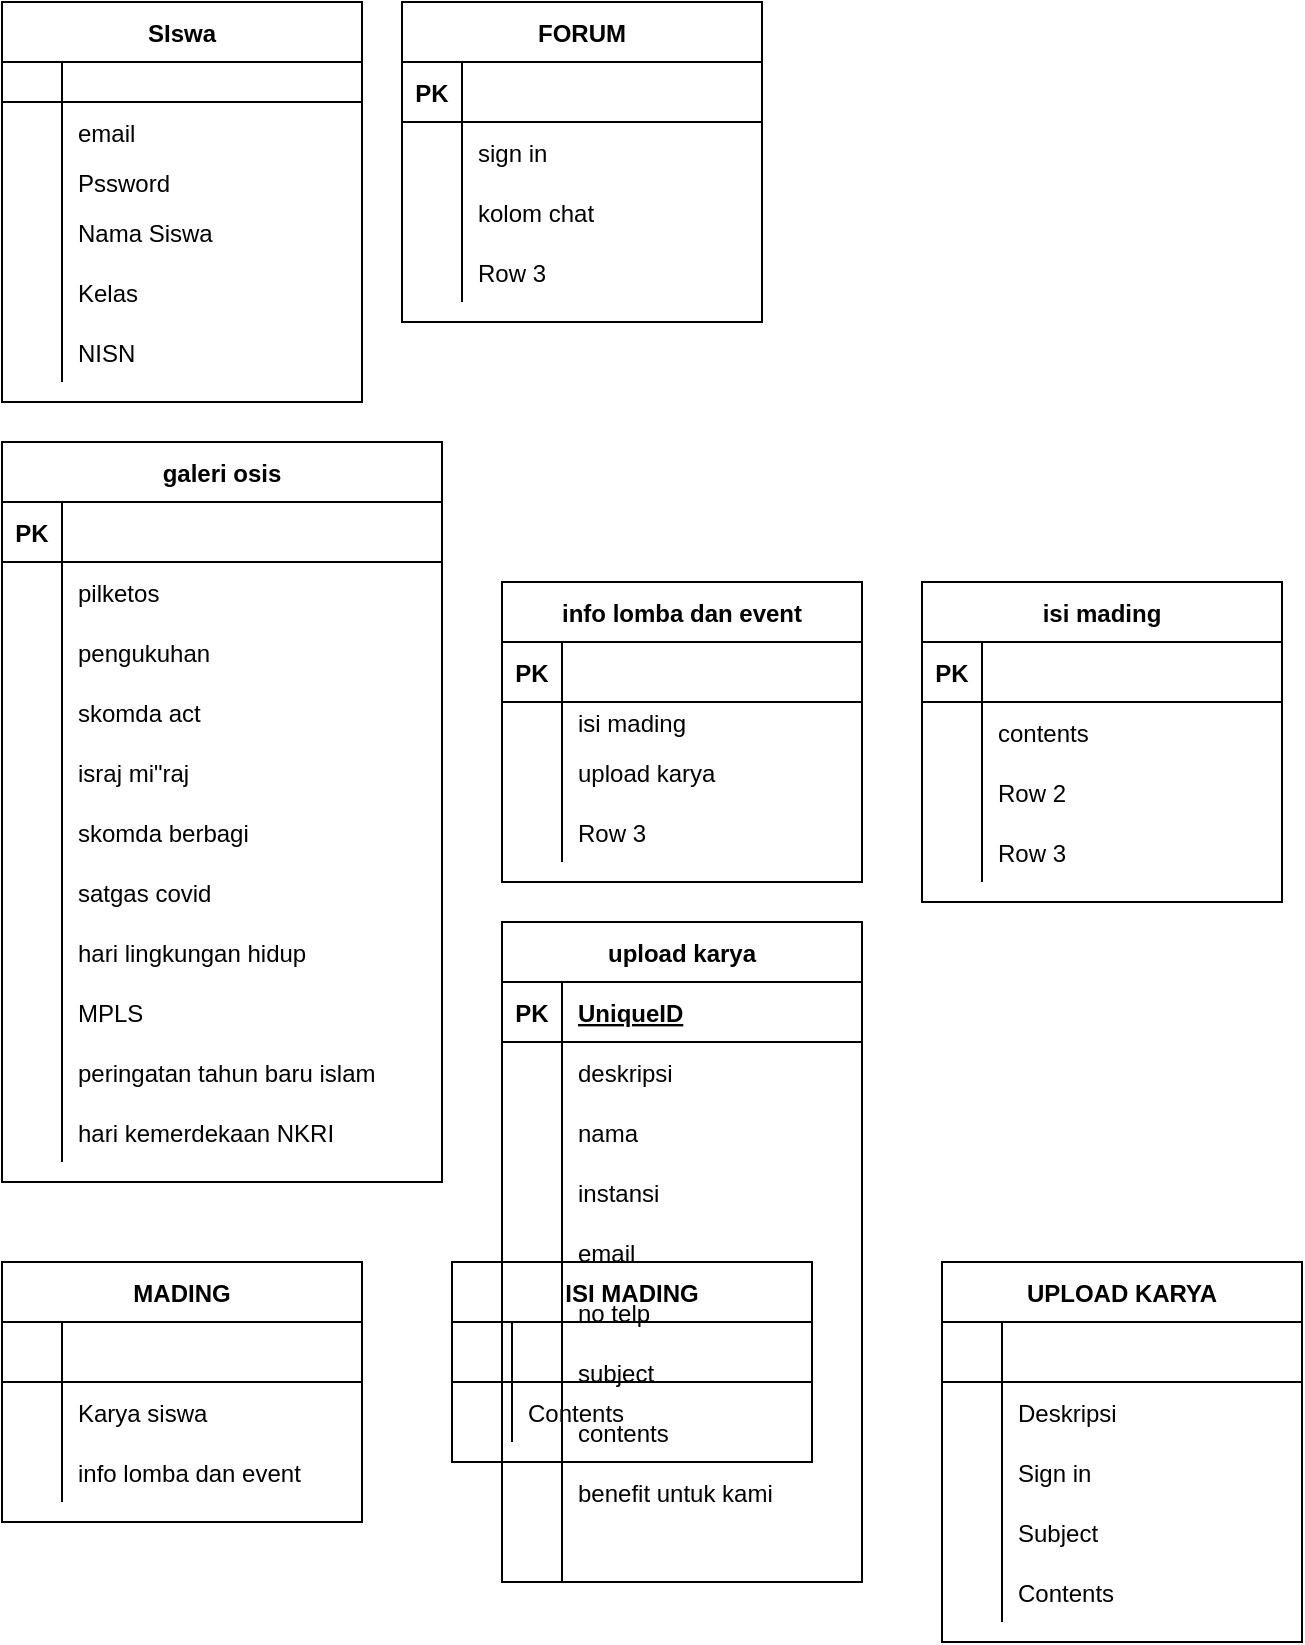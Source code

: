 <mxfile version="15.1.4" type="github">
  <diagram id="heyDnT-MD-f0kGU7w2JP" name="Page-1">
    <mxGraphModel dx="2035" dy="643" grid="1" gridSize="10" guides="1" tooltips="1" connect="1" arrows="1" fold="1" page="1" pageScale="1" pageWidth="850" pageHeight="1100" math="0" shadow="0">
      <root>
        <mxCell id="0" />
        <mxCell id="1" parent="0" />
        <mxCell id="hjJ_T7TfcstUG2nuirOJ-7" value="SIswa" style="shape=table;startSize=30;container=1;collapsible=1;childLayout=tableLayout;fixedRows=1;rowLines=0;fontStyle=1;align=center;resizeLast=1;" parent="1" vertex="1">
          <mxGeometry x="-830" y="10" width="180" height="200" as="geometry" />
        </mxCell>
        <mxCell id="hjJ_T7TfcstUG2nuirOJ-8" value="" style="shape=partialRectangle;collapsible=0;dropTarget=0;pointerEvents=0;fillColor=none;top=0;left=0;bottom=1;right=0;points=[[0,0.5],[1,0.5]];portConstraint=eastwest;" parent="hjJ_T7TfcstUG2nuirOJ-7" vertex="1">
          <mxGeometry y="30" width="180" height="20" as="geometry" />
        </mxCell>
        <mxCell id="hjJ_T7TfcstUG2nuirOJ-9" value="" style="shape=partialRectangle;connectable=0;fillColor=none;top=0;left=0;bottom=0;right=0;fontStyle=1;overflow=hidden;" parent="hjJ_T7TfcstUG2nuirOJ-8" vertex="1">
          <mxGeometry width="30" height="20" as="geometry" />
        </mxCell>
        <mxCell id="hjJ_T7TfcstUG2nuirOJ-10" value="" style="shape=partialRectangle;connectable=0;fillColor=none;top=0;left=0;bottom=0;right=0;align=left;spacingLeft=6;fontStyle=5;overflow=hidden;" parent="hjJ_T7TfcstUG2nuirOJ-8" vertex="1">
          <mxGeometry x="30" width="150" height="20" as="geometry" />
        </mxCell>
        <mxCell id="hjJ_T7TfcstUG2nuirOJ-11" value="" style="shape=partialRectangle;collapsible=0;dropTarget=0;pointerEvents=0;fillColor=none;top=0;left=0;bottom=0;right=0;points=[[0,0.5],[1,0.5]];portConstraint=eastwest;" parent="hjJ_T7TfcstUG2nuirOJ-7" vertex="1">
          <mxGeometry y="50" width="180" height="30" as="geometry" />
        </mxCell>
        <mxCell id="hjJ_T7TfcstUG2nuirOJ-12" value="" style="shape=partialRectangle;connectable=0;fillColor=none;top=0;left=0;bottom=0;right=0;editable=1;overflow=hidden;" parent="hjJ_T7TfcstUG2nuirOJ-11" vertex="1">
          <mxGeometry width="30" height="30" as="geometry" />
        </mxCell>
        <mxCell id="hjJ_T7TfcstUG2nuirOJ-13" value="email" style="shape=partialRectangle;connectable=0;fillColor=none;top=0;left=0;bottom=0;right=0;align=left;spacingLeft=6;overflow=hidden;" parent="hjJ_T7TfcstUG2nuirOJ-11" vertex="1">
          <mxGeometry x="30" width="150" height="30" as="geometry" />
        </mxCell>
        <mxCell id="hjJ_T7TfcstUG2nuirOJ-14" value="" style="shape=partialRectangle;collapsible=0;dropTarget=0;pointerEvents=0;fillColor=none;top=0;left=0;bottom=0;right=0;points=[[0,0.5],[1,0.5]];portConstraint=eastwest;" parent="hjJ_T7TfcstUG2nuirOJ-7" vertex="1">
          <mxGeometry y="80" width="180" height="20" as="geometry" />
        </mxCell>
        <mxCell id="hjJ_T7TfcstUG2nuirOJ-15" value="" style="shape=partialRectangle;connectable=0;fillColor=none;top=0;left=0;bottom=0;right=0;editable=1;overflow=hidden;" parent="hjJ_T7TfcstUG2nuirOJ-14" vertex="1">
          <mxGeometry width="30" height="20" as="geometry" />
        </mxCell>
        <mxCell id="hjJ_T7TfcstUG2nuirOJ-16" value="Pssword" style="shape=partialRectangle;connectable=0;fillColor=none;top=0;left=0;bottom=0;right=0;align=left;spacingLeft=6;overflow=hidden;" parent="hjJ_T7TfcstUG2nuirOJ-14" vertex="1">
          <mxGeometry x="30" width="150" height="20" as="geometry" />
        </mxCell>
        <mxCell id="hjJ_T7TfcstUG2nuirOJ-17" value="" style="shape=partialRectangle;collapsible=0;dropTarget=0;pointerEvents=0;fillColor=none;top=0;left=0;bottom=0;right=0;points=[[0,0.5],[1,0.5]];portConstraint=eastwest;" parent="hjJ_T7TfcstUG2nuirOJ-7" vertex="1">
          <mxGeometry y="100" width="180" height="30" as="geometry" />
        </mxCell>
        <mxCell id="hjJ_T7TfcstUG2nuirOJ-18" value="" style="shape=partialRectangle;connectable=0;fillColor=none;top=0;left=0;bottom=0;right=0;editable=1;overflow=hidden;" parent="hjJ_T7TfcstUG2nuirOJ-17" vertex="1">
          <mxGeometry width="30" height="30" as="geometry" />
        </mxCell>
        <mxCell id="hjJ_T7TfcstUG2nuirOJ-19" value="Nama Siswa" style="shape=partialRectangle;connectable=0;fillColor=none;top=0;left=0;bottom=0;right=0;align=left;spacingLeft=6;overflow=hidden;" parent="hjJ_T7TfcstUG2nuirOJ-17" vertex="1">
          <mxGeometry x="30" width="150" height="30" as="geometry" />
        </mxCell>
        <mxCell id="hjJ_T7TfcstUG2nuirOJ-20" style="shape=partialRectangle;collapsible=0;dropTarget=0;pointerEvents=0;fillColor=none;top=0;left=0;bottom=0;right=0;points=[[0,0.5],[1,0.5]];portConstraint=eastwest;" parent="hjJ_T7TfcstUG2nuirOJ-7" vertex="1">
          <mxGeometry y="130" width="180" height="30" as="geometry" />
        </mxCell>
        <mxCell id="hjJ_T7TfcstUG2nuirOJ-21" style="shape=partialRectangle;connectable=0;fillColor=none;top=0;left=0;bottom=0;right=0;editable=1;overflow=hidden;" parent="hjJ_T7TfcstUG2nuirOJ-20" vertex="1">
          <mxGeometry width="30" height="30" as="geometry" />
        </mxCell>
        <mxCell id="hjJ_T7TfcstUG2nuirOJ-22" value="Kelas" style="shape=partialRectangle;connectable=0;fillColor=none;top=0;left=0;bottom=0;right=0;align=left;spacingLeft=6;overflow=hidden;" parent="hjJ_T7TfcstUG2nuirOJ-20" vertex="1">
          <mxGeometry x="30" width="150" height="30" as="geometry" />
        </mxCell>
        <mxCell id="hjJ_T7TfcstUG2nuirOJ-23" style="shape=partialRectangle;collapsible=0;dropTarget=0;pointerEvents=0;fillColor=none;top=0;left=0;bottom=0;right=0;points=[[0,0.5],[1,0.5]];portConstraint=eastwest;" parent="hjJ_T7TfcstUG2nuirOJ-7" vertex="1">
          <mxGeometry y="160" width="180" height="30" as="geometry" />
        </mxCell>
        <mxCell id="hjJ_T7TfcstUG2nuirOJ-24" style="shape=partialRectangle;connectable=0;fillColor=none;top=0;left=0;bottom=0;right=0;editable=1;overflow=hidden;" parent="hjJ_T7TfcstUG2nuirOJ-23" vertex="1">
          <mxGeometry width="30" height="30" as="geometry" />
        </mxCell>
        <mxCell id="hjJ_T7TfcstUG2nuirOJ-25" value="NISN" style="shape=partialRectangle;connectable=0;fillColor=none;top=0;left=0;bottom=0;right=0;align=left;spacingLeft=6;overflow=hidden;" parent="hjJ_T7TfcstUG2nuirOJ-23" vertex="1">
          <mxGeometry x="30" width="150" height="30" as="geometry" />
        </mxCell>
        <mxCell id="hjJ_T7TfcstUG2nuirOJ-52" value="galeri osis" style="shape=table;startSize=30;container=1;collapsible=1;childLayout=tableLayout;fixedRows=1;rowLines=0;fontStyle=1;align=center;resizeLast=1;fontColor=#000000;" parent="1" vertex="1">
          <mxGeometry x="-830" y="230" width="220" height="370" as="geometry" />
        </mxCell>
        <mxCell id="hjJ_T7TfcstUG2nuirOJ-53" value="" style="shape=partialRectangle;collapsible=0;dropTarget=0;pointerEvents=0;fillColor=none;top=0;left=0;bottom=1;right=0;points=[[0,0.5],[1,0.5]];portConstraint=eastwest;" parent="hjJ_T7TfcstUG2nuirOJ-52" vertex="1">
          <mxGeometry y="30" width="220" height="30" as="geometry" />
        </mxCell>
        <mxCell id="hjJ_T7TfcstUG2nuirOJ-54" value="PK" style="shape=partialRectangle;connectable=0;fillColor=none;top=0;left=0;bottom=0;right=0;fontStyle=1;overflow=hidden;" parent="hjJ_T7TfcstUG2nuirOJ-53" vertex="1">
          <mxGeometry width="30" height="30" as="geometry" />
        </mxCell>
        <mxCell id="hjJ_T7TfcstUG2nuirOJ-55" value="" style="shape=partialRectangle;connectable=0;fillColor=none;top=0;left=0;bottom=0;right=0;align=left;spacingLeft=6;fontStyle=5;overflow=hidden;" parent="hjJ_T7TfcstUG2nuirOJ-53" vertex="1">
          <mxGeometry x="30" width="190" height="30" as="geometry" />
        </mxCell>
        <mxCell id="hjJ_T7TfcstUG2nuirOJ-56" value="" style="shape=partialRectangle;collapsible=0;dropTarget=0;pointerEvents=0;fillColor=none;top=0;left=0;bottom=0;right=0;points=[[0,0.5],[1,0.5]];portConstraint=eastwest;" parent="hjJ_T7TfcstUG2nuirOJ-52" vertex="1">
          <mxGeometry y="60" width="220" height="30" as="geometry" />
        </mxCell>
        <mxCell id="hjJ_T7TfcstUG2nuirOJ-57" value="" style="shape=partialRectangle;connectable=0;fillColor=none;top=0;left=0;bottom=0;right=0;editable=1;overflow=hidden;" parent="hjJ_T7TfcstUG2nuirOJ-56" vertex="1">
          <mxGeometry width="30" height="30" as="geometry" />
        </mxCell>
        <mxCell id="hjJ_T7TfcstUG2nuirOJ-58" value="pilketos" style="shape=partialRectangle;connectable=0;fillColor=none;top=0;left=0;bottom=0;right=0;align=left;spacingLeft=6;overflow=hidden;" parent="hjJ_T7TfcstUG2nuirOJ-56" vertex="1">
          <mxGeometry x="30" width="190" height="30" as="geometry" />
        </mxCell>
        <mxCell id="hjJ_T7TfcstUG2nuirOJ-59" value="" style="shape=partialRectangle;collapsible=0;dropTarget=0;pointerEvents=0;fillColor=none;top=0;left=0;bottom=0;right=0;points=[[0,0.5],[1,0.5]];portConstraint=eastwest;" parent="hjJ_T7TfcstUG2nuirOJ-52" vertex="1">
          <mxGeometry y="90" width="220" height="30" as="geometry" />
        </mxCell>
        <mxCell id="hjJ_T7TfcstUG2nuirOJ-60" value="" style="shape=partialRectangle;connectable=0;fillColor=none;top=0;left=0;bottom=0;right=0;editable=1;overflow=hidden;" parent="hjJ_T7TfcstUG2nuirOJ-59" vertex="1">
          <mxGeometry width="30" height="30" as="geometry" />
        </mxCell>
        <mxCell id="hjJ_T7TfcstUG2nuirOJ-61" value="pengukuhan" style="shape=partialRectangle;connectable=0;fillColor=none;top=0;left=0;bottom=0;right=0;align=left;spacingLeft=6;overflow=hidden;" parent="hjJ_T7TfcstUG2nuirOJ-59" vertex="1">
          <mxGeometry x="30" width="190" height="30" as="geometry" />
        </mxCell>
        <mxCell id="hjJ_T7TfcstUG2nuirOJ-62" value="" style="shape=partialRectangle;collapsible=0;dropTarget=0;pointerEvents=0;fillColor=none;top=0;left=0;bottom=0;right=0;points=[[0,0.5],[1,0.5]];portConstraint=eastwest;" parent="hjJ_T7TfcstUG2nuirOJ-52" vertex="1">
          <mxGeometry y="120" width="220" height="30" as="geometry" />
        </mxCell>
        <mxCell id="hjJ_T7TfcstUG2nuirOJ-63" value="" style="shape=partialRectangle;connectable=0;fillColor=none;top=0;left=0;bottom=0;right=0;editable=1;overflow=hidden;" parent="hjJ_T7TfcstUG2nuirOJ-62" vertex="1">
          <mxGeometry width="30" height="30" as="geometry" />
        </mxCell>
        <mxCell id="hjJ_T7TfcstUG2nuirOJ-64" value="skomda act" style="shape=partialRectangle;connectable=0;fillColor=none;top=0;left=0;bottom=0;right=0;align=left;spacingLeft=6;overflow=hidden;" parent="hjJ_T7TfcstUG2nuirOJ-62" vertex="1">
          <mxGeometry x="30" width="190" height="30" as="geometry" />
        </mxCell>
        <mxCell id="hjJ_T7TfcstUG2nuirOJ-65" style="shape=partialRectangle;collapsible=0;dropTarget=0;pointerEvents=0;fillColor=none;top=0;left=0;bottom=0;right=0;points=[[0,0.5],[1,0.5]];portConstraint=eastwest;" parent="hjJ_T7TfcstUG2nuirOJ-52" vertex="1">
          <mxGeometry y="150" width="220" height="30" as="geometry" />
        </mxCell>
        <mxCell id="hjJ_T7TfcstUG2nuirOJ-66" style="shape=partialRectangle;connectable=0;fillColor=none;top=0;left=0;bottom=0;right=0;editable=1;overflow=hidden;" parent="hjJ_T7TfcstUG2nuirOJ-65" vertex="1">
          <mxGeometry width="30" height="30" as="geometry" />
        </mxCell>
        <mxCell id="hjJ_T7TfcstUG2nuirOJ-67" value="israj mi&quot;raj" style="shape=partialRectangle;connectable=0;fillColor=none;top=0;left=0;bottom=0;right=0;align=left;spacingLeft=6;overflow=hidden;" parent="hjJ_T7TfcstUG2nuirOJ-65" vertex="1">
          <mxGeometry x="30" width="190" height="30" as="geometry" />
        </mxCell>
        <mxCell id="hjJ_T7TfcstUG2nuirOJ-68" style="shape=partialRectangle;collapsible=0;dropTarget=0;pointerEvents=0;fillColor=none;top=0;left=0;bottom=0;right=0;points=[[0,0.5],[1,0.5]];portConstraint=eastwest;" parent="hjJ_T7TfcstUG2nuirOJ-52" vertex="1">
          <mxGeometry y="180" width="220" height="30" as="geometry" />
        </mxCell>
        <mxCell id="hjJ_T7TfcstUG2nuirOJ-69" style="shape=partialRectangle;connectable=0;fillColor=none;top=0;left=0;bottom=0;right=0;editable=1;overflow=hidden;" parent="hjJ_T7TfcstUG2nuirOJ-68" vertex="1">
          <mxGeometry width="30" height="30" as="geometry" />
        </mxCell>
        <mxCell id="hjJ_T7TfcstUG2nuirOJ-70" value="skomda berbagi" style="shape=partialRectangle;connectable=0;fillColor=none;top=0;left=0;bottom=0;right=0;align=left;spacingLeft=6;overflow=hidden;" parent="hjJ_T7TfcstUG2nuirOJ-68" vertex="1">
          <mxGeometry x="30" width="190" height="30" as="geometry" />
        </mxCell>
        <mxCell id="hjJ_T7TfcstUG2nuirOJ-71" style="shape=partialRectangle;collapsible=0;dropTarget=0;pointerEvents=0;fillColor=none;top=0;left=0;bottom=0;right=0;points=[[0,0.5],[1,0.5]];portConstraint=eastwest;" parent="hjJ_T7TfcstUG2nuirOJ-52" vertex="1">
          <mxGeometry y="210" width="220" height="30" as="geometry" />
        </mxCell>
        <mxCell id="hjJ_T7TfcstUG2nuirOJ-72" style="shape=partialRectangle;connectable=0;fillColor=none;top=0;left=0;bottom=0;right=0;editable=1;overflow=hidden;" parent="hjJ_T7TfcstUG2nuirOJ-71" vertex="1">
          <mxGeometry width="30" height="30" as="geometry" />
        </mxCell>
        <mxCell id="hjJ_T7TfcstUG2nuirOJ-73" value="satgas covid " style="shape=partialRectangle;connectable=0;fillColor=none;top=0;left=0;bottom=0;right=0;align=left;spacingLeft=6;overflow=hidden;" parent="hjJ_T7TfcstUG2nuirOJ-71" vertex="1">
          <mxGeometry x="30" width="190" height="30" as="geometry" />
        </mxCell>
        <mxCell id="hjJ_T7TfcstUG2nuirOJ-74" style="shape=partialRectangle;collapsible=0;dropTarget=0;pointerEvents=0;fillColor=none;top=0;left=0;bottom=0;right=0;points=[[0,0.5],[1,0.5]];portConstraint=eastwest;" parent="hjJ_T7TfcstUG2nuirOJ-52" vertex="1">
          <mxGeometry y="240" width="220" height="30" as="geometry" />
        </mxCell>
        <mxCell id="hjJ_T7TfcstUG2nuirOJ-75" style="shape=partialRectangle;connectable=0;fillColor=none;top=0;left=0;bottom=0;right=0;editable=1;overflow=hidden;" parent="hjJ_T7TfcstUG2nuirOJ-74" vertex="1">
          <mxGeometry width="30" height="30" as="geometry" />
        </mxCell>
        <mxCell id="hjJ_T7TfcstUG2nuirOJ-76" value="hari lingkungan hidup" style="shape=partialRectangle;connectable=0;fillColor=none;top=0;left=0;bottom=0;right=0;align=left;spacingLeft=6;overflow=hidden;" parent="hjJ_T7TfcstUG2nuirOJ-74" vertex="1">
          <mxGeometry x="30" width="190" height="30" as="geometry" />
        </mxCell>
        <mxCell id="hjJ_T7TfcstUG2nuirOJ-77" style="shape=partialRectangle;collapsible=0;dropTarget=0;pointerEvents=0;fillColor=none;top=0;left=0;bottom=0;right=0;points=[[0,0.5],[1,0.5]];portConstraint=eastwest;" parent="hjJ_T7TfcstUG2nuirOJ-52" vertex="1">
          <mxGeometry y="270" width="220" height="30" as="geometry" />
        </mxCell>
        <mxCell id="hjJ_T7TfcstUG2nuirOJ-78" style="shape=partialRectangle;connectable=0;fillColor=none;top=0;left=0;bottom=0;right=0;editable=1;overflow=hidden;" parent="hjJ_T7TfcstUG2nuirOJ-77" vertex="1">
          <mxGeometry width="30" height="30" as="geometry" />
        </mxCell>
        <mxCell id="hjJ_T7TfcstUG2nuirOJ-79" value="MPLS" style="shape=partialRectangle;connectable=0;fillColor=none;top=0;left=0;bottom=0;right=0;align=left;spacingLeft=6;overflow=hidden;" parent="hjJ_T7TfcstUG2nuirOJ-77" vertex="1">
          <mxGeometry x="30" width="190" height="30" as="geometry" />
        </mxCell>
        <mxCell id="hjJ_T7TfcstUG2nuirOJ-80" style="shape=partialRectangle;collapsible=0;dropTarget=0;pointerEvents=0;fillColor=none;top=0;left=0;bottom=0;right=0;points=[[0,0.5],[1,0.5]];portConstraint=eastwest;" parent="hjJ_T7TfcstUG2nuirOJ-52" vertex="1">
          <mxGeometry y="300" width="220" height="30" as="geometry" />
        </mxCell>
        <mxCell id="hjJ_T7TfcstUG2nuirOJ-81" style="shape=partialRectangle;connectable=0;fillColor=none;top=0;left=0;bottom=0;right=0;editable=1;overflow=hidden;" parent="hjJ_T7TfcstUG2nuirOJ-80" vertex="1">
          <mxGeometry width="30" height="30" as="geometry" />
        </mxCell>
        <mxCell id="hjJ_T7TfcstUG2nuirOJ-82" value="peringatan tahun baru islam" style="shape=partialRectangle;connectable=0;fillColor=none;top=0;left=0;bottom=0;right=0;align=left;spacingLeft=6;overflow=hidden;" parent="hjJ_T7TfcstUG2nuirOJ-80" vertex="1">
          <mxGeometry x="30" width="190" height="30" as="geometry" />
        </mxCell>
        <mxCell id="hjJ_T7TfcstUG2nuirOJ-83" style="shape=partialRectangle;collapsible=0;dropTarget=0;pointerEvents=0;fillColor=none;top=0;left=0;bottom=0;right=0;points=[[0,0.5],[1,0.5]];portConstraint=eastwest;" parent="hjJ_T7TfcstUG2nuirOJ-52" vertex="1">
          <mxGeometry y="330" width="220" height="30" as="geometry" />
        </mxCell>
        <mxCell id="hjJ_T7TfcstUG2nuirOJ-84" style="shape=partialRectangle;connectable=0;fillColor=none;top=0;left=0;bottom=0;right=0;editable=1;overflow=hidden;" parent="hjJ_T7TfcstUG2nuirOJ-83" vertex="1">
          <mxGeometry width="30" height="30" as="geometry" />
        </mxCell>
        <mxCell id="hjJ_T7TfcstUG2nuirOJ-85" value="hari kemerdekaan NKRI" style="shape=partialRectangle;connectable=0;fillColor=none;top=0;left=0;bottom=0;right=0;align=left;spacingLeft=6;overflow=hidden;" parent="hjJ_T7TfcstUG2nuirOJ-83" vertex="1">
          <mxGeometry x="30" width="190" height="30" as="geometry" />
        </mxCell>
        <mxCell id="hjJ_T7TfcstUG2nuirOJ-86" value="FORUM" style="shape=table;startSize=30;container=1;collapsible=1;childLayout=tableLayout;fixedRows=1;rowLines=0;fontStyle=1;align=center;resizeLast=1;fontColor=#000000;" parent="1" vertex="1">
          <mxGeometry x="-630" y="10" width="180" height="160" as="geometry" />
        </mxCell>
        <mxCell id="hjJ_T7TfcstUG2nuirOJ-87" value="" style="shape=partialRectangle;collapsible=0;dropTarget=0;pointerEvents=0;fillColor=none;top=0;left=0;bottom=1;right=0;points=[[0,0.5],[1,0.5]];portConstraint=eastwest;" parent="hjJ_T7TfcstUG2nuirOJ-86" vertex="1">
          <mxGeometry y="30" width="180" height="30" as="geometry" />
        </mxCell>
        <mxCell id="hjJ_T7TfcstUG2nuirOJ-88" value="PK" style="shape=partialRectangle;connectable=0;fillColor=none;top=0;left=0;bottom=0;right=0;fontStyle=1;overflow=hidden;" parent="hjJ_T7TfcstUG2nuirOJ-87" vertex="1">
          <mxGeometry width="30" height="30" as="geometry" />
        </mxCell>
        <mxCell id="hjJ_T7TfcstUG2nuirOJ-89" value="" style="shape=partialRectangle;connectable=0;fillColor=none;top=0;left=0;bottom=0;right=0;align=left;spacingLeft=6;fontStyle=5;overflow=hidden;" parent="hjJ_T7TfcstUG2nuirOJ-87" vertex="1">
          <mxGeometry x="30" width="150" height="30" as="geometry" />
        </mxCell>
        <mxCell id="hjJ_T7TfcstUG2nuirOJ-90" value="" style="shape=partialRectangle;collapsible=0;dropTarget=0;pointerEvents=0;fillColor=none;top=0;left=0;bottom=0;right=0;points=[[0,0.5],[1,0.5]];portConstraint=eastwest;" parent="hjJ_T7TfcstUG2nuirOJ-86" vertex="1">
          <mxGeometry y="60" width="180" height="30" as="geometry" />
        </mxCell>
        <mxCell id="hjJ_T7TfcstUG2nuirOJ-91" value="" style="shape=partialRectangle;connectable=0;fillColor=none;top=0;left=0;bottom=0;right=0;editable=1;overflow=hidden;" parent="hjJ_T7TfcstUG2nuirOJ-90" vertex="1">
          <mxGeometry width="30" height="30" as="geometry" />
        </mxCell>
        <mxCell id="hjJ_T7TfcstUG2nuirOJ-92" value="sign in" style="shape=partialRectangle;connectable=0;fillColor=none;top=0;left=0;bottom=0;right=0;align=left;spacingLeft=6;overflow=hidden;" parent="hjJ_T7TfcstUG2nuirOJ-90" vertex="1">
          <mxGeometry x="30" width="150" height="30" as="geometry" />
        </mxCell>
        <mxCell id="hjJ_T7TfcstUG2nuirOJ-93" value="" style="shape=partialRectangle;collapsible=0;dropTarget=0;pointerEvents=0;fillColor=none;top=0;left=0;bottom=0;right=0;points=[[0,0.5],[1,0.5]];portConstraint=eastwest;" parent="hjJ_T7TfcstUG2nuirOJ-86" vertex="1">
          <mxGeometry y="90" width="180" height="30" as="geometry" />
        </mxCell>
        <mxCell id="hjJ_T7TfcstUG2nuirOJ-94" value="" style="shape=partialRectangle;connectable=0;fillColor=none;top=0;left=0;bottom=0;right=0;editable=1;overflow=hidden;" parent="hjJ_T7TfcstUG2nuirOJ-93" vertex="1">
          <mxGeometry width="30" height="30" as="geometry" />
        </mxCell>
        <mxCell id="hjJ_T7TfcstUG2nuirOJ-95" value="kolom chat" style="shape=partialRectangle;connectable=0;fillColor=none;top=0;left=0;bottom=0;right=0;align=left;spacingLeft=6;overflow=hidden;" parent="hjJ_T7TfcstUG2nuirOJ-93" vertex="1">
          <mxGeometry x="30" width="150" height="30" as="geometry" />
        </mxCell>
        <mxCell id="hjJ_T7TfcstUG2nuirOJ-96" value="" style="shape=partialRectangle;collapsible=0;dropTarget=0;pointerEvents=0;fillColor=none;top=0;left=0;bottom=0;right=0;points=[[0,0.5],[1,0.5]];portConstraint=eastwest;" parent="hjJ_T7TfcstUG2nuirOJ-86" vertex="1">
          <mxGeometry y="120" width="180" height="30" as="geometry" />
        </mxCell>
        <mxCell id="hjJ_T7TfcstUG2nuirOJ-97" value="" style="shape=partialRectangle;connectable=0;fillColor=none;top=0;left=0;bottom=0;right=0;editable=1;overflow=hidden;" parent="hjJ_T7TfcstUG2nuirOJ-96" vertex="1">
          <mxGeometry width="30" height="30" as="geometry" />
        </mxCell>
        <mxCell id="hjJ_T7TfcstUG2nuirOJ-98" value="Row 3" style="shape=partialRectangle;connectable=0;fillColor=none;top=0;left=0;bottom=0;right=0;align=left;spacingLeft=6;overflow=hidden;" parent="hjJ_T7TfcstUG2nuirOJ-96" vertex="1">
          <mxGeometry x="30" width="150" height="30" as="geometry" />
        </mxCell>
        <mxCell id="-sHAoICdknif9bOO1UPo-20" value="MADING" style="shape=table;startSize=30;container=1;collapsible=1;childLayout=tableLayout;fixedRows=1;rowLines=0;fontStyle=1;align=center;resizeLast=1;fontColor=#000000;" vertex="1" parent="1">
          <mxGeometry x="-830" y="640" width="180" height="130" as="geometry" />
        </mxCell>
        <mxCell id="-sHAoICdknif9bOO1UPo-21" value="" style="shape=partialRectangle;collapsible=0;dropTarget=0;pointerEvents=0;fillColor=none;top=0;left=0;bottom=1;right=0;points=[[0,0.5],[1,0.5]];portConstraint=eastwest;" vertex="1" parent="-sHAoICdknif9bOO1UPo-20">
          <mxGeometry y="30" width="180" height="30" as="geometry" />
        </mxCell>
        <mxCell id="-sHAoICdknif9bOO1UPo-22" value="" style="shape=partialRectangle;connectable=0;fillColor=none;top=0;left=0;bottom=0;right=0;fontStyle=1;overflow=hidden;" vertex="1" parent="-sHAoICdknif9bOO1UPo-21">
          <mxGeometry width="30" height="30" as="geometry" />
        </mxCell>
        <mxCell id="-sHAoICdknif9bOO1UPo-23" value="" style="shape=partialRectangle;connectable=0;fillColor=none;top=0;left=0;bottom=0;right=0;align=left;spacingLeft=6;fontStyle=5;overflow=hidden;" vertex="1" parent="-sHAoICdknif9bOO1UPo-21">
          <mxGeometry x="30" width="150" height="30" as="geometry" />
        </mxCell>
        <mxCell id="-sHAoICdknif9bOO1UPo-24" value="" style="shape=partialRectangle;collapsible=0;dropTarget=0;pointerEvents=0;fillColor=none;top=0;left=0;bottom=0;right=0;points=[[0,0.5],[1,0.5]];portConstraint=eastwest;" vertex="1" parent="-sHAoICdknif9bOO1UPo-20">
          <mxGeometry y="60" width="180" height="30" as="geometry" />
        </mxCell>
        <mxCell id="-sHAoICdknif9bOO1UPo-25" value="" style="shape=partialRectangle;connectable=0;fillColor=none;top=0;left=0;bottom=0;right=0;editable=1;overflow=hidden;" vertex="1" parent="-sHAoICdknif9bOO1UPo-24">
          <mxGeometry width="30" height="30" as="geometry" />
        </mxCell>
        <mxCell id="-sHAoICdknif9bOO1UPo-26" value="Karya siswa" style="shape=partialRectangle;connectable=0;fillColor=none;top=0;left=0;bottom=0;right=0;align=left;spacingLeft=6;overflow=hidden;" vertex="1" parent="-sHAoICdknif9bOO1UPo-24">
          <mxGeometry x="30" width="150" height="30" as="geometry" />
        </mxCell>
        <mxCell id="-sHAoICdknif9bOO1UPo-27" value="" style="shape=partialRectangle;collapsible=0;dropTarget=0;pointerEvents=0;fillColor=none;top=0;left=0;bottom=0;right=0;points=[[0,0.5],[1,0.5]];portConstraint=eastwest;" vertex="1" parent="-sHAoICdknif9bOO1UPo-20">
          <mxGeometry y="90" width="180" height="30" as="geometry" />
        </mxCell>
        <mxCell id="-sHAoICdknif9bOO1UPo-28" value="" style="shape=partialRectangle;connectable=0;fillColor=none;top=0;left=0;bottom=0;right=0;editable=1;overflow=hidden;" vertex="1" parent="-sHAoICdknif9bOO1UPo-27">
          <mxGeometry width="30" height="30" as="geometry" />
        </mxCell>
        <mxCell id="-sHAoICdknif9bOO1UPo-29" value="info lomba dan event" style="shape=partialRectangle;connectable=0;fillColor=none;top=0;left=0;bottom=0;right=0;align=left;spacingLeft=6;overflow=hidden;" vertex="1" parent="-sHAoICdknif9bOO1UPo-27">
          <mxGeometry x="30" width="150" height="30" as="geometry" />
        </mxCell>
        <mxCell id="-sHAoICdknif9bOO1UPo-33" value="ISI MADING" style="shape=table;startSize=30;container=1;collapsible=1;childLayout=tableLayout;fixedRows=1;rowLines=0;fontStyle=1;align=center;resizeLast=1;fontColor=#000000;" vertex="1" parent="1">
          <mxGeometry x="-605" y="640" width="180" height="100" as="geometry" />
        </mxCell>
        <mxCell id="-sHAoICdknif9bOO1UPo-34" value="" style="shape=partialRectangle;collapsible=0;dropTarget=0;pointerEvents=0;fillColor=none;top=0;left=0;bottom=1;right=0;points=[[0,0.5],[1,0.5]];portConstraint=eastwest;" vertex="1" parent="-sHAoICdknif9bOO1UPo-33">
          <mxGeometry y="30" width="180" height="30" as="geometry" />
        </mxCell>
        <mxCell id="-sHAoICdknif9bOO1UPo-35" value="" style="shape=partialRectangle;connectable=0;fillColor=none;top=0;left=0;bottom=0;right=0;fontStyle=1;overflow=hidden;" vertex="1" parent="-sHAoICdknif9bOO1UPo-34">
          <mxGeometry width="30" height="30" as="geometry" />
        </mxCell>
        <mxCell id="-sHAoICdknif9bOO1UPo-36" value="" style="shape=partialRectangle;connectable=0;fillColor=none;top=0;left=0;bottom=0;right=0;align=left;spacingLeft=6;fontStyle=5;overflow=hidden;" vertex="1" parent="-sHAoICdknif9bOO1UPo-34">
          <mxGeometry x="30" width="150" height="30" as="geometry" />
        </mxCell>
        <mxCell id="-sHAoICdknif9bOO1UPo-37" value="" style="shape=partialRectangle;collapsible=0;dropTarget=0;pointerEvents=0;fillColor=none;top=0;left=0;bottom=0;right=0;points=[[0,0.5],[1,0.5]];portConstraint=eastwest;" vertex="1" parent="-sHAoICdknif9bOO1UPo-33">
          <mxGeometry y="60" width="180" height="30" as="geometry" />
        </mxCell>
        <mxCell id="-sHAoICdknif9bOO1UPo-38" value="" style="shape=partialRectangle;connectable=0;fillColor=none;top=0;left=0;bottom=0;right=0;editable=1;overflow=hidden;" vertex="1" parent="-sHAoICdknif9bOO1UPo-37">
          <mxGeometry width="30" height="30" as="geometry" />
        </mxCell>
        <mxCell id="-sHAoICdknif9bOO1UPo-39" value="Contents" style="shape=partialRectangle;connectable=0;fillColor=none;top=0;left=0;bottom=0;right=0;align=left;spacingLeft=6;overflow=hidden;" vertex="1" parent="-sHAoICdknif9bOO1UPo-37">
          <mxGeometry x="30" width="150" height="30" as="geometry" />
        </mxCell>
        <mxCell id="-sHAoICdknif9bOO1UPo-43" value="UPLOAD KARYA" style="shape=table;startSize=30;container=1;collapsible=1;childLayout=tableLayout;fixedRows=1;rowLines=0;fontStyle=1;align=center;resizeLast=1;fontColor=#000000;" vertex="1" parent="1">
          <mxGeometry x="-360" y="640" width="180" height="190" as="geometry" />
        </mxCell>
        <mxCell id="-sHAoICdknif9bOO1UPo-44" value="" style="shape=partialRectangle;collapsible=0;dropTarget=0;pointerEvents=0;fillColor=none;top=0;left=0;bottom=1;right=0;points=[[0,0.5],[1,0.5]];portConstraint=eastwest;" vertex="1" parent="-sHAoICdknif9bOO1UPo-43">
          <mxGeometry y="30" width="180" height="30" as="geometry" />
        </mxCell>
        <mxCell id="-sHAoICdknif9bOO1UPo-45" value="" style="shape=partialRectangle;connectable=0;fillColor=none;top=0;left=0;bottom=0;right=0;fontStyle=1;overflow=hidden;" vertex="1" parent="-sHAoICdknif9bOO1UPo-44">
          <mxGeometry width="30" height="30" as="geometry" />
        </mxCell>
        <mxCell id="-sHAoICdknif9bOO1UPo-46" value="" style="shape=partialRectangle;connectable=0;fillColor=none;top=0;left=0;bottom=0;right=0;align=left;spacingLeft=6;fontStyle=5;overflow=hidden;" vertex="1" parent="-sHAoICdknif9bOO1UPo-44">
          <mxGeometry x="30" width="150" height="30" as="geometry" />
        </mxCell>
        <mxCell id="-sHAoICdknif9bOO1UPo-47" value="" style="shape=partialRectangle;collapsible=0;dropTarget=0;pointerEvents=0;fillColor=none;top=0;left=0;bottom=0;right=0;points=[[0,0.5],[1,0.5]];portConstraint=eastwest;" vertex="1" parent="-sHAoICdknif9bOO1UPo-43">
          <mxGeometry y="60" width="180" height="30" as="geometry" />
        </mxCell>
        <mxCell id="-sHAoICdknif9bOO1UPo-48" value="" style="shape=partialRectangle;connectable=0;fillColor=none;top=0;left=0;bottom=0;right=0;editable=1;overflow=hidden;" vertex="1" parent="-sHAoICdknif9bOO1UPo-47">
          <mxGeometry width="30" height="30" as="geometry" />
        </mxCell>
        <mxCell id="-sHAoICdknif9bOO1UPo-49" value="Deskripsi" style="shape=partialRectangle;connectable=0;fillColor=none;top=0;left=0;bottom=0;right=0;align=left;spacingLeft=6;overflow=hidden;" vertex="1" parent="-sHAoICdknif9bOO1UPo-47">
          <mxGeometry x="30" width="150" height="30" as="geometry" />
        </mxCell>
        <mxCell id="-sHAoICdknif9bOO1UPo-50" value="" style="shape=partialRectangle;collapsible=0;dropTarget=0;pointerEvents=0;fillColor=none;top=0;left=0;bottom=0;right=0;points=[[0,0.5],[1,0.5]];portConstraint=eastwest;" vertex="1" parent="-sHAoICdknif9bOO1UPo-43">
          <mxGeometry y="90" width="180" height="30" as="geometry" />
        </mxCell>
        <mxCell id="-sHAoICdknif9bOO1UPo-51" value="" style="shape=partialRectangle;connectable=0;fillColor=none;top=0;left=0;bottom=0;right=0;editable=1;overflow=hidden;" vertex="1" parent="-sHAoICdknif9bOO1UPo-50">
          <mxGeometry width="30" height="30" as="geometry" />
        </mxCell>
        <mxCell id="-sHAoICdknif9bOO1UPo-52" value="Sign in" style="shape=partialRectangle;connectable=0;fillColor=none;top=0;left=0;bottom=0;right=0;align=left;spacingLeft=6;overflow=hidden;" vertex="1" parent="-sHAoICdknif9bOO1UPo-50">
          <mxGeometry x="30" width="150" height="30" as="geometry" />
        </mxCell>
        <mxCell id="-sHAoICdknif9bOO1UPo-53" style="shape=partialRectangle;collapsible=0;dropTarget=0;pointerEvents=0;fillColor=none;top=0;left=0;bottom=0;right=0;points=[[0,0.5],[1,0.5]];portConstraint=eastwest;" vertex="1" parent="-sHAoICdknif9bOO1UPo-43">
          <mxGeometry y="120" width="180" height="30" as="geometry" />
        </mxCell>
        <mxCell id="-sHAoICdknif9bOO1UPo-54" style="shape=partialRectangle;connectable=0;fillColor=none;top=0;left=0;bottom=0;right=0;editable=1;overflow=hidden;" vertex="1" parent="-sHAoICdknif9bOO1UPo-53">
          <mxGeometry width="30" height="30" as="geometry" />
        </mxCell>
        <mxCell id="-sHAoICdknif9bOO1UPo-55" value="Subject" style="shape=partialRectangle;connectable=0;fillColor=none;top=0;left=0;bottom=0;right=0;align=left;spacingLeft=6;overflow=hidden;" vertex="1" parent="-sHAoICdknif9bOO1UPo-53">
          <mxGeometry x="30" width="150" height="30" as="geometry" />
        </mxCell>
        <mxCell id="-sHAoICdknif9bOO1UPo-56" style="shape=partialRectangle;collapsible=0;dropTarget=0;pointerEvents=0;fillColor=none;top=0;left=0;bottom=0;right=0;points=[[0,0.5],[1,0.5]];portConstraint=eastwest;" vertex="1" parent="-sHAoICdknif9bOO1UPo-43">
          <mxGeometry y="150" width="180" height="30" as="geometry" />
        </mxCell>
        <mxCell id="-sHAoICdknif9bOO1UPo-57" style="shape=partialRectangle;connectable=0;fillColor=none;top=0;left=0;bottom=0;right=0;editable=1;overflow=hidden;" vertex="1" parent="-sHAoICdknif9bOO1UPo-56">
          <mxGeometry width="30" height="30" as="geometry" />
        </mxCell>
        <mxCell id="-sHAoICdknif9bOO1UPo-58" value="Contents" style="shape=partialRectangle;connectable=0;fillColor=none;top=0;left=0;bottom=0;right=0;align=left;spacingLeft=6;overflow=hidden;" vertex="1" parent="-sHAoICdknif9bOO1UPo-56">
          <mxGeometry x="30" width="150" height="30" as="geometry" />
        </mxCell>
        <mxCell id="hjJ_T7TfcstUG2nuirOJ-99" value="info lomba dan event" style="shape=table;startSize=30;container=1;collapsible=1;childLayout=tableLayout;fixedRows=1;rowLines=0;fontStyle=1;align=center;resizeLast=1;fontColor=#000000;" vertex="1" parent="1">
          <mxGeometry x="-580" y="300" width="180" height="150" as="geometry" />
        </mxCell>
        <mxCell id="hjJ_T7TfcstUG2nuirOJ-100" value="" style="shape=partialRectangle;collapsible=0;dropTarget=0;pointerEvents=0;fillColor=none;top=0;left=0;bottom=1;right=0;points=[[0,0.5],[1,0.5]];portConstraint=eastwest;" vertex="1" parent="hjJ_T7TfcstUG2nuirOJ-99">
          <mxGeometry y="30" width="180" height="30" as="geometry" />
        </mxCell>
        <mxCell id="hjJ_T7TfcstUG2nuirOJ-101" value="PK" style="shape=partialRectangle;connectable=0;fillColor=none;top=0;left=0;bottom=0;right=0;fontStyle=1;overflow=hidden;" vertex="1" parent="hjJ_T7TfcstUG2nuirOJ-100">
          <mxGeometry width="30" height="30" as="geometry" />
        </mxCell>
        <mxCell id="hjJ_T7TfcstUG2nuirOJ-102" value="" style="shape=partialRectangle;connectable=0;fillColor=none;top=0;left=0;bottom=0;right=0;align=left;spacingLeft=6;fontStyle=5;overflow=hidden;" vertex="1" parent="hjJ_T7TfcstUG2nuirOJ-100">
          <mxGeometry x="30" width="150" height="30" as="geometry" />
        </mxCell>
        <mxCell id="hjJ_T7TfcstUG2nuirOJ-103" value="" style="shape=partialRectangle;collapsible=0;dropTarget=0;pointerEvents=0;fillColor=none;top=0;left=0;bottom=0;right=0;points=[[0,0.5],[1,0.5]];portConstraint=eastwest;" vertex="1" parent="hjJ_T7TfcstUG2nuirOJ-99">
          <mxGeometry y="60" width="180" height="20" as="geometry" />
        </mxCell>
        <mxCell id="hjJ_T7TfcstUG2nuirOJ-104" value="" style="shape=partialRectangle;connectable=0;fillColor=none;top=0;left=0;bottom=0;right=0;editable=1;overflow=hidden;" vertex="1" parent="hjJ_T7TfcstUG2nuirOJ-103">
          <mxGeometry width="30" height="20" as="geometry" />
        </mxCell>
        <mxCell id="hjJ_T7TfcstUG2nuirOJ-105" value="isi mading" style="shape=partialRectangle;connectable=0;fillColor=none;top=0;left=0;bottom=0;right=0;align=left;spacingLeft=6;overflow=hidden;" vertex="1" parent="hjJ_T7TfcstUG2nuirOJ-103">
          <mxGeometry x="30" width="150" height="20" as="geometry" />
        </mxCell>
        <mxCell id="hjJ_T7TfcstUG2nuirOJ-106" value="" style="shape=partialRectangle;collapsible=0;dropTarget=0;pointerEvents=0;fillColor=none;top=0;left=0;bottom=0;right=0;points=[[0,0.5],[1,0.5]];portConstraint=eastwest;" vertex="1" parent="hjJ_T7TfcstUG2nuirOJ-99">
          <mxGeometry y="80" width="180" height="30" as="geometry" />
        </mxCell>
        <mxCell id="hjJ_T7TfcstUG2nuirOJ-107" value="" style="shape=partialRectangle;connectable=0;fillColor=none;top=0;left=0;bottom=0;right=0;editable=1;overflow=hidden;" vertex="1" parent="hjJ_T7TfcstUG2nuirOJ-106">
          <mxGeometry width="30" height="30" as="geometry" />
        </mxCell>
        <mxCell id="hjJ_T7TfcstUG2nuirOJ-108" value="upload karya" style="shape=partialRectangle;connectable=0;fillColor=none;top=0;left=0;bottom=0;right=0;align=left;spacingLeft=6;overflow=hidden;" vertex="1" parent="hjJ_T7TfcstUG2nuirOJ-106">
          <mxGeometry x="30" width="150" height="30" as="geometry" />
        </mxCell>
        <mxCell id="hjJ_T7TfcstUG2nuirOJ-109" value="" style="shape=partialRectangle;collapsible=0;dropTarget=0;pointerEvents=0;fillColor=none;top=0;left=0;bottom=0;right=0;points=[[0,0.5],[1,0.5]];portConstraint=eastwest;" vertex="1" parent="hjJ_T7TfcstUG2nuirOJ-99">
          <mxGeometry y="110" width="180" height="30" as="geometry" />
        </mxCell>
        <mxCell id="hjJ_T7TfcstUG2nuirOJ-110" value="" style="shape=partialRectangle;connectable=0;fillColor=none;top=0;left=0;bottom=0;right=0;editable=1;overflow=hidden;" vertex="1" parent="hjJ_T7TfcstUG2nuirOJ-109">
          <mxGeometry width="30" height="30" as="geometry" />
        </mxCell>
        <mxCell id="hjJ_T7TfcstUG2nuirOJ-111" value="Row 3" style="shape=partialRectangle;connectable=0;fillColor=none;top=0;left=0;bottom=0;right=0;align=left;spacingLeft=6;overflow=hidden;" vertex="1" parent="hjJ_T7TfcstUG2nuirOJ-109">
          <mxGeometry x="30" width="150" height="30" as="geometry" />
        </mxCell>
        <mxCell id="hjJ_T7TfcstUG2nuirOJ-112" value="isi mading" style="shape=table;startSize=30;container=1;collapsible=1;childLayout=tableLayout;fixedRows=1;rowLines=0;fontStyle=1;align=center;resizeLast=1;fontColor=#000000;" vertex="1" parent="1">
          <mxGeometry x="-370" y="300" width="180" height="160" as="geometry" />
        </mxCell>
        <mxCell id="hjJ_T7TfcstUG2nuirOJ-113" value="" style="shape=partialRectangle;collapsible=0;dropTarget=0;pointerEvents=0;fillColor=none;top=0;left=0;bottom=1;right=0;points=[[0,0.5],[1,0.5]];portConstraint=eastwest;" vertex="1" parent="hjJ_T7TfcstUG2nuirOJ-112">
          <mxGeometry y="30" width="180" height="30" as="geometry" />
        </mxCell>
        <mxCell id="hjJ_T7TfcstUG2nuirOJ-114" value="PK" style="shape=partialRectangle;connectable=0;fillColor=none;top=0;left=0;bottom=0;right=0;fontStyle=1;overflow=hidden;" vertex="1" parent="hjJ_T7TfcstUG2nuirOJ-113">
          <mxGeometry width="30" height="30" as="geometry" />
        </mxCell>
        <mxCell id="hjJ_T7TfcstUG2nuirOJ-115" value="" style="shape=partialRectangle;connectable=0;fillColor=none;top=0;left=0;bottom=0;right=0;align=left;spacingLeft=6;fontStyle=5;overflow=hidden;" vertex="1" parent="hjJ_T7TfcstUG2nuirOJ-113">
          <mxGeometry x="30" width="150" height="30" as="geometry" />
        </mxCell>
        <mxCell id="hjJ_T7TfcstUG2nuirOJ-116" value="" style="shape=partialRectangle;collapsible=0;dropTarget=0;pointerEvents=0;fillColor=none;top=0;left=0;bottom=0;right=0;points=[[0,0.5],[1,0.5]];portConstraint=eastwest;" vertex="1" parent="hjJ_T7TfcstUG2nuirOJ-112">
          <mxGeometry y="60" width="180" height="30" as="geometry" />
        </mxCell>
        <mxCell id="hjJ_T7TfcstUG2nuirOJ-117" value="" style="shape=partialRectangle;connectable=0;fillColor=none;top=0;left=0;bottom=0;right=0;editable=1;overflow=hidden;" vertex="1" parent="hjJ_T7TfcstUG2nuirOJ-116">
          <mxGeometry width="30" height="30" as="geometry" />
        </mxCell>
        <mxCell id="hjJ_T7TfcstUG2nuirOJ-118" value="contents" style="shape=partialRectangle;connectable=0;fillColor=none;top=0;left=0;bottom=0;right=0;align=left;spacingLeft=6;overflow=hidden;" vertex="1" parent="hjJ_T7TfcstUG2nuirOJ-116">
          <mxGeometry x="30" width="150" height="30" as="geometry" />
        </mxCell>
        <mxCell id="hjJ_T7TfcstUG2nuirOJ-119" value="" style="shape=partialRectangle;collapsible=0;dropTarget=0;pointerEvents=0;fillColor=none;top=0;left=0;bottom=0;right=0;points=[[0,0.5],[1,0.5]];portConstraint=eastwest;" vertex="1" parent="hjJ_T7TfcstUG2nuirOJ-112">
          <mxGeometry y="90" width="180" height="30" as="geometry" />
        </mxCell>
        <mxCell id="hjJ_T7TfcstUG2nuirOJ-120" value="" style="shape=partialRectangle;connectable=0;fillColor=none;top=0;left=0;bottom=0;right=0;editable=1;overflow=hidden;" vertex="1" parent="hjJ_T7TfcstUG2nuirOJ-119">
          <mxGeometry width="30" height="30" as="geometry" />
        </mxCell>
        <mxCell id="hjJ_T7TfcstUG2nuirOJ-121" value="Row 2" style="shape=partialRectangle;connectable=0;fillColor=none;top=0;left=0;bottom=0;right=0;align=left;spacingLeft=6;overflow=hidden;" vertex="1" parent="hjJ_T7TfcstUG2nuirOJ-119">
          <mxGeometry x="30" width="150" height="30" as="geometry" />
        </mxCell>
        <mxCell id="hjJ_T7TfcstUG2nuirOJ-122" value="" style="shape=partialRectangle;collapsible=0;dropTarget=0;pointerEvents=0;fillColor=none;top=0;left=0;bottom=0;right=0;points=[[0,0.5],[1,0.5]];portConstraint=eastwest;" vertex="1" parent="hjJ_T7TfcstUG2nuirOJ-112">
          <mxGeometry y="120" width="180" height="30" as="geometry" />
        </mxCell>
        <mxCell id="hjJ_T7TfcstUG2nuirOJ-123" value="" style="shape=partialRectangle;connectable=0;fillColor=none;top=0;left=0;bottom=0;right=0;editable=1;overflow=hidden;" vertex="1" parent="hjJ_T7TfcstUG2nuirOJ-122">
          <mxGeometry width="30" height="30" as="geometry" />
        </mxCell>
        <mxCell id="hjJ_T7TfcstUG2nuirOJ-124" value="Row 3" style="shape=partialRectangle;connectable=0;fillColor=none;top=0;left=0;bottom=0;right=0;align=left;spacingLeft=6;overflow=hidden;" vertex="1" parent="hjJ_T7TfcstUG2nuirOJ-122">
          <mxGeometry x="30" width="150" height="30" as="geometry" />
        </mxCell>
        <mxCell id="hjJ_T7TfcstUG2nuirOJ-125" value="upload karya" style="shape=table;startSize=30;container=1;collapsible=1;childLayout=tableLayout;fixedRows=1;rowLines=0;fontStyle=1;align=center;resizeLast=1;fontColor=#000000;" vertex="1" parent="1">
          <mxGeometry x="-580" y="470" width="180" height="330" as="geometry" />
        </mxCell>
        <mxCell id="hjJ_T7TfcstUG2nuirOJ-126" value="" style="shape=partialRectangle;collapsible=0;dropTarget=0;pointerEvents=0;fillColor=none;top=0;left=0;bottom=1;right=0;points=[[0,0.5],[1,0.5]];portConstraint=eastwest;" vertex="1" parent="hjJ_T7TfcstUG2nuirOJ-125">
          <mxGeometry y="30" width="180" height="30" as="geometry" />
        </mxCell>
        <mxCell id="hjJ_T7TfcstUG2nuirOJ-127" value="PK" style="shape=partialRectangle;connectable=0;fillColor=none;top=0;left=0;bottom=0;right=0;fontStyle=1;overflow=hidden;" vertex="1" parent="hjJ_T7TfcstUG2nuirOJ-126">
          <mxGeometry width="30" height="30" as="geometry" />
        </mxCell>
        <mxCell id="hjJ_T7TfcstUG2nuirOJ-128" value="UniqueID" style="shape=partialRectangle;connectable=0;fillColor=none;top=0;left=0;bottom=0;right=0;align=left;spacingLeft=6;fontStyle=5;overflow=hidden;" vertex="1" parent="hjJ_T7TfcstUG2nuirOJ-126">
          <mxGeometry x="30" width="150" height="30" as="geometry" />
        </mxCell>
        <mxCell id="hjJ_T7TfcstUG2nuirOJ-129" value="" style="shape=partialRectangle;collapsible=0;dropTarget=0;pointerEvents=0;fillColor=none;top=0;left=0;bottom=0;right=0;points=[[0,0.5],[1,0.5]];portConstraint=eastwest;" vertex="1" parent="hjJ_T7TfcstUG2nuirOJ-125">
          <mxGeometry y="60" width="180" height="30" as="geometry" />
        </mxCell>
        <mxCell id="hjJ_T7TfcstUG2nuirOJ-130" value="" style="shape=partialRectangle;connectable=0;fillColor=none;top=0;left=0;bottom=0;right=0;editable=1;overflow=hidden;" vertex="1" parent="hjJ_T7TfcstUG2nuirOJ-129">
          <mxGeometry width="30" height="30" as="geometry" />
        </mxCell>
        <mxCell id="hjJ_T7TfcstUG2nuirOJ-131" value="deskripsi" style="shape=partialRectangle;connectable=0;fillColor=none;top=0;left=0;bottom=0;right=0;align=left;spacingLeft=6;overflow=hidden;" vertex="1" parent="hjJ_T7TfcstUG2nuirOJ-129">
          <mxGeometry x="30" width="150" height="30" as="geometry" />
        </mxCell>
        <mxCell id="hjJ_T7TfcstUG2nuirOJ-132" value="" style="shape=partialRectangle;collapsible=0;dropTarget=0;pointerEvents=0;fillColor=none;top=0;left=0;bottom=0;right=0;points=[[0,0.5],[1,0.5]];portConstraint=eastwest;" vertex="1" parent="hjJ_T7TfcstUG2nuirOJ-125">
          <mxGeometry y="90" width="180" height="30" as="geometry" />
        </mxCell>
        <mxCell id="hjJ_T7TfcstUG2nuirOJ-133" value="" style="shape=partialRectangle;connectable=0;fillColor=none;top=0;left=0;bottom=0;right=0;editable=1;overflow=hidden;" vertex="1" parent="hjJ_T7TfcstUG2nuirOJ-132">
          <mxGeometry width="30" height="30" as="geometry" />
        </mxCell>
        <mxCell id="hjJ_T7TfcstUG2nuirOJ-134" value="nama" style="shape=partialRectangle;connectable=0;fillColor=none;top=0;left=0;bottom=0;right=0;align=left;spacingLeft=6;overflow=hidden;" vertex="1" parent="hjJ_T7TfcstUG2nuirOJ-132">
          <mxGeometry x="30" width="150" height="30" as="geometry" />
        </mxCell>
        <mxCell id="hjJ_T7TfcstUG2nuirOJ-135" value="" style="shape=partialRectangle;collapsible=0;dropTarget=0;pointerEvents=0;fillColor=none;top=0;left=0;bottom=0;right=0;points=[[0,0.5],[1,0.5]];portConstraint=eastwest;" vertex="1" parent="hjJ_T7TfcstUG2nuirOJ-125">
          <mxGeometry y="120" width="180" height="30" as="geometry" />
        </mxCell>
        <mxCell id="hjJ_T7TfcstUG2nuirOJ-136" value="" style="shape=partialRectangle;connectable=0;fillColor=none;top=0;left=0;bottom=0;right=0;editable=1;overflow=hidden;" vertex="1" parent="hjJ_T7TfcstUG2nuirOJ-135">
          <mxGeometry width="30" height="30" as="geometry" />
        </mxCell>
        <mxCell id="hjJ_T7TfcstUG2nuirOJ-137" value="instansi" style="shape=partialRectangle;connectable=0;fillColor=none;top=0;left=0;bottom=0;right=0;align=left;spacingLeft=6;overflow=hidden;" vertex="1" parent="hjJ_T7TfcstUG2nuirOJ-135">
          <mxGeometry x="30" width="150" height="30" as="geometry" />
        </mxCell>
        <mxCell id="hjJ_T7TfcstUG2nuirOJ-138" style="shape=partialRectangle;collapsible=0;dropTarget=0;pointerEvents=0;fillColor=none;top=0;left=0;bottom=0;right=0;points=[[0,0.5],[1,0.5]];portConstraint=eastwest;" vertex="1" parent="hjJ_T7TfcstUG2nuirOJ-125">
          <mxGeometry y="150" width="180" height="30" as="geometry" />
        </mxCell>
        <mxCell id="hjJ_T7TfcstUG2nuirOJ-139" style="shape=partialRectangle;connectable=0;fillColor=none;top=0;left=0;bottom=0;right=0;editable=1;overflow=hidden;" vertex="1" parent="hjJ_T7TfcstUG2nuirOJ-138">
          <mxGeometry width="30" height="30" as="geometry" />
        </mxCell>
        <mxCell id="hjJ_T7TfcstUG2nuirOJ-140" value="email" style="shape=partialRectangle;connectable=0;fillColor=none;top=0;left=0;bottom=0;right=0;align=left;spacingLeft=6;overflow=hidden;" vertex="1" parent="hjJ_T7TfcstUG2nuirOJ-138">
          <mxGeometry x="30" width="150" height="30" as="geometry" />
        </mxCell>
        <mxCell id="hjJ_T7TfcstUG2nuirOJ-141" style="shape=partialRectangle;collapsible=0;dropTarget=0;pointerEvents=0;fillColor=none;top=0;left=0;bottom=0;right=0;points=[[0,0.5],[1,0.5]];portConstraint=eastwest;" vertex="1" parent="hjJ_T7TfcstUG2nuirOJ-125">
          <mxGeometry y="180" width="180" height="30" as="geometry" />
        </mxCell>
        <mxCell id="hjJ_T7TfcstUG2nuirOJ-142" style="shape=partialRectangle;connectable=0;fillColor=none;top=0;left=0;bottom=0;right=0;editable=1;overflow=hidden;" vertex="1" parent="hjJ_T7TfcstUG2nuirOJ-141">
          <mxGeometry width="30" height="30" as="geometry" />
        </mxCell>
        <mxCell id="hjJ_T7TfcstUG2nuirOJ-143" value="no telp" style="shape=partialRectangle;connectable=0;fillColor=none;top=0;left=0;bottom=0;right=0;align=left;spacingLeft=6;overflow=hidden;" vertex="1" parent="hjJ_T7TfcstUG2nuirOJ-141">
          <mxGeometry x="30" width="150" height="30" as="geometry" />
        </mxCell>
        <mxCell id="hjJ_T7TfcstUG2nuirOJ-144" style="shape=partialRectangle;collapsible=0;dropTarget=0;pointerEvents=0;fillColor=none;top=0;left=0;bottom=0;right=0;points=[[0,0.5],[1,0.5]];portConstraint=eastwest;" vertex="1" parent="hjJ_T7TfcstUG2nuirOJ-125">
          <mxGeometry y="210" width="180" height="30" as="geometry" />
        </mxCell>
        <mxCell id="hjJ_T7TfcstUG2nuirOJ-145" style="shape=partialRectangle;connectable=0;fillColor=none;top=0;left=0;bottom=0;right=0;editable=1;overflow=hidden;" vertex="1" parent="hjJ_T7TfcstUG2nuirOJ-144">
          <mxGeometry width="30" height="30" as="geometry" />
        </mxCell>
        <mxCell id="hjJ_T7TfcstUG2nuirOJ-146" value="subject" style="shape=partialRectangle;connectable=0;fillColor=none;top=0;left=0;bottom=0;right=0;align=left;spacingLeft=6;overflow=hidden;" vertex="1" parent="hjJ_T7TfcstUG2nuirOJ-144">
          <mxGeometry x="30" width="150" height="30" as="geometry" />
        </mxCell>
        <mxCell id="hjJ_T7TfcstUG2nuirOJ-147" style="shape=partialRectangle;collapsible=0;dropTarget=0;pointerEvents=0;fillColor=none;top=0;left=0;bottom=0;right=0;points=[[0,0.5],[1,0.5]];portConstraint=eastwest;" vertex="1" parent="hjJ_T7TfcstUG2nuirOJ-125">
          <mxGeometry y="240" width="180" height="30" as="geometry" />
        </mxCell>
        <mxCell id="hjJ_T7TfcstUG2nuirOJ-148" style="shape=partialRectangle;connectable=0;fillColor=none;top=0;left=0;bottom=0;right=0;editable=1;overflow=hidden;" vertex="1" parent="hjJ_T7TfcstUG2nuirOJ-147">
          <mxGeometry width="30" height="30" as="geometry" />
        </mxCell>
        <mxCell id="hjJ_T7TfcstUG2nuirOJ-149" value="contents" style="shape=partialRectangle;connectable=0;fillColor=none;top=0;left=0;bottom=0;right=0;align=left;spacingLeft=6;overflow=hidden;" vertex="1" parent="hjJ_T7TfcstUG2nuirOJ-147">
          <mxGeometry x="30" width="150" height="30" as="geometry" />
        </mxCell>
        <mxCell id="hjJ_T7TfcstUG2nuirOJ-153" style="shape=partialRectangle;collapsible=0;dropTarget=0;pointerEvents=0;fillColor=none;top=0;left=0;bottom=0;right=0;points=[[0,0.5],[1,0.5]];portConstraint=eastwest;" vertex="1" parent="hjJ_T7TfcstUG2nuirOJ-125">
          <mxGeometry y="270" width="180" height="30" as="geometry" />
        </mxCell>
        <mxCell id="hjJ_T7TfcstUG2nuirOJ-154" style="shape=partialRectangle;connectable=0;fillColor=none;top=0;left=0;bottom=0;right=0;editable=1;overflow=hidden;" vertex="1" parent="hjJ_T7TfcstUG2nuirOJ-153">
          <mxGeometry width="30" height="30" as="geometry" />
        </mxCell>
        <mxCell id="hjJ_T7TfcstUG2nuirOJ-155" value="benefit untuk kami" style="shape=partialRectangle;connectable=0;fillColor=none;top=0;left=0;bottom=0;right=0;align=left;spacingLeft=6;overflow=hidden;" vertex="1" parent="hjJ_T7TfcstUG2nuirOJ-153">
          <mxGeometry x="30" width="150" height="30" as="geometry" />
        </mxCell>
        <mxCell id="hjJ_T7TfcstUG2nuirOJ-150" style="shape=partialRectangle;collapsible=0;dropTarget=0;pointerEvents=0;fillColor=none;top=0;left=0;bottom=0;right=0;points=[[0,0.5],[1,0.5]];portConstraint=eastwest;" vertex="1" parent="hjJ_T7TfcstUG2nuirOJ-125">
          <mxGeometry y="300" width="180" height="30" as="geometry" />
        </mxCell>
        <mxCell id="hjJ_T7TfcstUG2nuirOJ-151" style="shape=partialRectangle;connectable=0;fillColor=none;top=0;left=0;bottom=0;right=0;editable=1;overflow=hidden;" vertex="1" parent="hjJ_T7TfcstUG2nuirOJ-150">
          <mxGeometry width="30" height="30" as="geometry" />
        </mxCell>
        <mxCell id="hjJ_T7TfcstUG2nuirOJ-152" style="shape=partialRectangle;connectable=0;fillColor=none;top=0;left=0;bottom=0;right=0;align=left;spacingLeft=6;overflow=hidden;" vertex="1" parent="hjJ_T7TfcstUG2nuirOJ-150">
          <mxGeometry x="30" width="150" height="30" as="geometry" />
        </mxCell>
      </root>
    </mxGraphModel>
  </diagram>
</mxfile>
